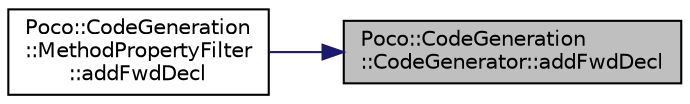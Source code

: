 digraph "Poco::CodeGeneration::CodeGenerator::addFwdDecl"
{
 // LATEX_PDF_SIZE
  edge [fontname="Helvetica",fontsize="10",labelfontname="Helvetica",labelfontsize="10"];
  node [fontname="Helvetica",fontsize="10",shape=record];
  rankdir="RL";
  Node1 [label="Poco::CodeGeneration\l::CodeGenerator::addFwdDecl",height=0.2,width=0.4,color="black", fillcolor="grey75", style="filled", fontcolor="black",tooltip="Adds a system include file."];
  Node1 -> Node2 [dir="back",color="midnightblue",fontsize="10",style="solid"];
  Node2 [label="Poco::CodeGeneration\l::MethodPropertyFilter\l::addFwdDecl",height=0.2,width=0.4,color="black", fillcolor="white", style="filled",URL="$classPoco_1_1CodeGeneration_1_1MethodPropertyFilter.html#a846853e5dcf14bbd6084f8afb4cf33eb",tooltip="Adds a system include file."];
}
